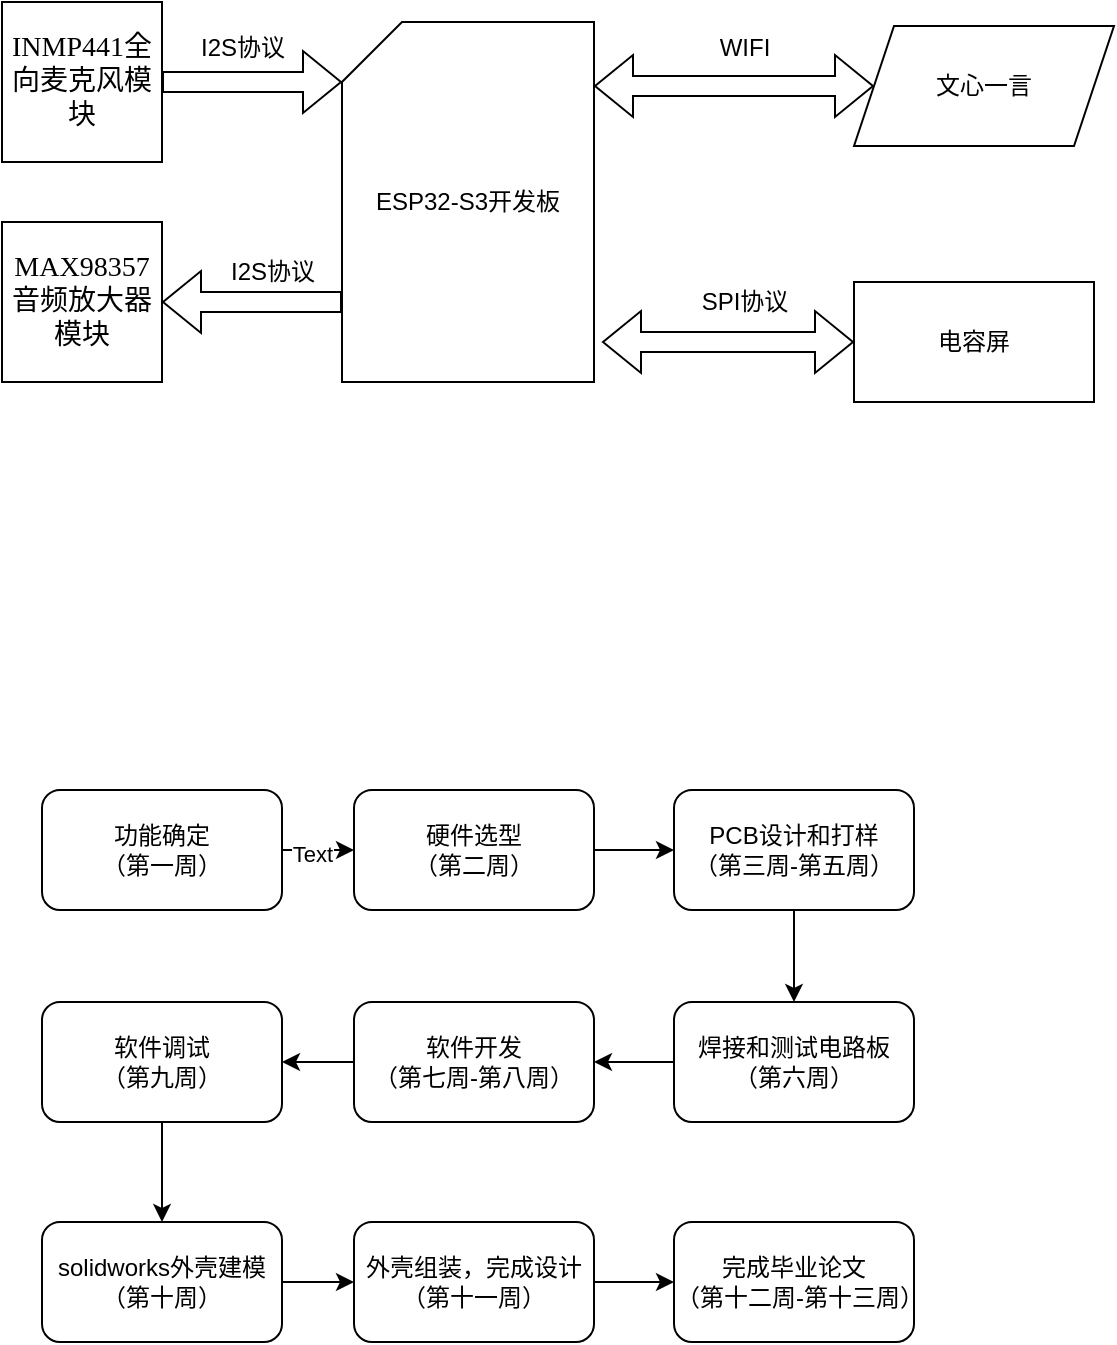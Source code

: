 <mxfile version="26.0.4">
  <diagram name="第 1 页" id="5_hrlgRrkxQNyP-M99RP">
    <mxGraphModel dx="868" dy="449" grid="1" gridSize="10" guides="1" tooltips="1" connect="1" arrows="1" fold="1" page="1" pageScale="1" pageWidth="827" pageHeight="1169" math="0" shadow="0">
      <root>
        <mxCell id="0" />
        <mxCell id="1" parent="0" />
        <mxCell id="xzWG090_1QoSRZAbisRV-2" value="ESP32-S3开发板" style="shape=card;whiteSpace=wrap;html=1;" vertex="1" parent="1">
          <mxGeometry x="280" y="170" width="126" height="180" as="geometry" />
        </mxCell>
        <mxCell id="xzWG090_1QoSRZAbisRV-3" value="文心一言" style="shape=parallelogram;perimeter=parallelogramPerimeter;whiteSpace=wrap;html=1;fixedSize=1;" vertex="1" parent="1">
          <mxGeometry x="536" y="172" width="130" height="60" as="geometry" />
        </mxCell>
        <mxCell id="xzWG090_1QoSRZAbisRV-10" value="" style="shape=flexArrow;endArrow=classic;startArrow=classic;html=1;rounded=0;entryX=0;entryY=0.5;entryDx=0;entryDy=0;" edge="1" parent="1" target="xzWG090_1QoSRZAbisRV-3">
          <mxGeometry width="100" height="100" relative="1" as="geometry">
            <mxPoint x="406" y="202" as="sourcePoint" />
            <mxPoint x="526" y="162" as="targetPoint" />
          </mxGeometry>
        </mxCell>
        <mxCell id="xzWG090_1QoSRZAbisRV-11" value="WIFI" style="text;html=1;align=center;verticalAlign=middle;resizable=0;points=[];autosize=1;strokeColor=none;fillColor=none;" vertex="1" parent="1">
          <mxGeometry x="456" y="168" width="50" height="30" as="geometry" />
        </mxCell>
        <mxCell id="xzWG090_1QoSRZAbisRV-13" value="&lt;p class=&quot;MsoNormal&quot;&gt;&lt;span style=&quot;mso-spacerun:&#39;yes&#39;;font-family:宋体;mso-ansi-font-weight:normal;&lt;br/&gt;mso-bidi-font-weight:bold;font-size:10.5pt;mso-font-kerning:1.0pt;&quot;&gt;&lt;font face=&quot;Times New Roman&quot;&gt;INMP441&lt;/font&gt;&lt;font face=&quot;宋体&quot;&gt;全向麦克风模块&lt;/font&gt;&lt;/span&gt;&lt;/p&gt;" style="whiteSpace=wrap;html=1;aspect=fixed;" vertex="1" parent="1">
          <mxGeometry x="110" y="160" width="80" height="80" as="geometry" />
        </mxCell>
        <mxCell id="xzWG090_1QoSRZAbisRV-14" value="&lt;p class=&quot;MsoNormal&quot;&gt;&lt;span style=&quot;mso-spacerun:&#39;yes&#39;;font-family:宋体;mso-ansi-font-weight:normal;&lt;br/&gt;mso-bidi-font-weight:bold;font-size:10.5pt;mso-font-kerning:1.0pt;&quot;&gt;&lt;font face=&quot;Times New Roman&quot;&gt;MAX98357&lt;/font&gt;&lt;font face=&quot;宋体&quot;&gt;音频放大器模块&lt;/font&gt;&lt;/span&gt;&lt;/p&gt;" style="whiteSpace=wrap;html=1;aspect=fixed;" vertex="1" parent="1">
          <mxGeometry x="110" y="270" width="80" height="80" as="geometry" />
        </mxCell>
        <mxCell id="xzWG090_1QoSRZAbisRV-16" value="" style="shape=flexArrow;endArrow=classic;html=1;rounded=0;exitX=1;exitY=0.5;exitDx=0;exitDy=0;entryX=0;entryY=0;entryDx=0;entryDy=30;entryPerimeter=0;" edge="1" parent="1" source="xzWG090_1QoSRZAbisRV-13" target="xzWG090_1QoSRZAbisRV-2">
          <mxGeometry width="50" height="50" relative="1" as="geometry">
            <mxPoint x="470" y="400" as="sourcePoint" />
            <mxPoint x="520" y="350" as="targetPoint" />
          </mxGeometry>
        </mxCell>
        <mxCell id="xzWG090_1QoSRZAbisRV-17" value="" style="shape=flexArrow;endArrow=classic;html=1;rounded=0;entryX=1;entryY=0.5;entryDx=0;entryDy=0;" edge="1" parent="1" target="xzWG090_1QoSRZAbisRV-14">
          <mxGeometry width="50" height="50" relative="1" as="geometry">
            <mxPoint x="280" y="310" as="sourcePoint" />
            <mxPoint x="414" y="410" as="targetPoint" />
          </mxGeometry>
        </mxCell>
        <mxCell id="xzWG090_1QoSRZAbisRV-18" value="I2S协议" style="text;html=1;align=center;verticalAlign=middle;resizable=0;points=[];autosize=1;strokeColor=none;fillColor=none;" vertex="1" parent="1">
          <mxGeometry x="195" y="168" width="70" height="30" as="geometry" />
        </mxCell>
        <mxCell id="xzWG090_1QoSRZAbisRV-19" value="I2S协议" style="text;html=1;align=center;verticalAlign=middle;resizable=0;points=[];autosize=1;strokeColor=none;fillColor=none;" vertex="1" parent="1">
          <mxGeometry x="210" y="280" width="70" height="30" as="geometry" />
        </mxCell>
        <mxCell id="xzWG090_1QoSRZAbisRV-21" value="电容屏" style="rounded=0;whiteSpace=wrap;html=1;" vertex="1" parent="1">
          <mxGeometry x="536" y="300" width="120" height="60" as="geometry" />
        </mxCell>
        <mxCell id="xzWG090_1QoSRZAbisRV-22" value="" style="shape=flexArrow;endArrow=classic;startArrow=classic;html=1;rounded=0;entryX=0;entryY=0.5;entryDx=0;entryDy=0;" edge="1" parent="1" target="xzWG090_1QoSRZAbisRV-21">
          <mxGeometry width="100" height="100" relative="1" as="geometry">
            <mxPoint x="410" y="330" as="sourcePoint" />
            <mxPoint x="460" y="230" as="targetPoint" />
          </mxGeometry>
        </mxCell>
        <mxCell id="xzWG090_1QoSRZAbisRV-23" value="SPI协议" style="text;html=1;align=center;verticalAlign=middle;resizable=0;points=[];autosize=1;strokeColor=none;fillColor=none;" vertex="1" parent="1">
          <mxGeometry x="446" y="295" width="70" height="30" as="geometry" />
        </mxCell>
        <mxCell id="xzWG090_1QoSRZAbisRV-30" value="" style="edgeStyle=orthogonalEdgeStyle;rounded=0;orthogonalLoop=1;jettySize=auto;html=1;" edge="1" parent="1" source="xzWG090_1QoSRZAbisRV-26" target="xzWG090_1QoSRZAbisRV-29">
          <mxGeometry relative="1" as="geometry" />
        </mxCell>
        <mxCell id="xzWG090_1QoSRZAbisRV-43" value="Text" style="edgeLabel;html=1;align=center;verticalAlign=middle;resizable=0;points=[];" vertex="1" connectable="0" parent="xzWG090_1QoSRZAbisRV-30">
          <mxGeometry x="-0.326" y="-2" relative="1" as="geometry">
            <mxPoint as="offset" />
          </mxGeometry>
        </mxCell>
        <mxCell id="xzWG090_1QoSRZAbisRV-26" value="功能确定&lt;div&gt;（第一周）&lt;/div&gt;" style="rounded=1;whiteSpace=wrap;html=1;" vertex="1" parent="1">
          <mxGeometry x="130" y="554" width="120" height="60" as="geometry" />
        </mxCell>
        <mxCell id="xzWG090_1QoSRZAbisRV-32" value="" style="edgeStyle=orthogonalEdgeStyle;rounded=0;orthogonalLoop=1;jettySize=auto;html=1;" edge="1" parent="1" source="xzWG090_1QoSRZAbisRV-29" target="xzWG090_1QoSRZAbisRV-31">
          <mxGeometry relative="1" as="geometry" />
        </mxCell>
        <mxCell id="xzWG090_1QoSRZAbisRV-29" value="硬件选型&lt;div&gt;（第二周）&lt;/div&gt;" style="rounded=1;whiteSpace=wrap;html=1;" vertex="1" parent="1">
          <mxGeometry x="286" y="554" width="120" height="60" as="geometry" />
        </mxCell>
        <mxCell id="xzWG090_1QoSRZAbisRV-34" value="" style="edgeStyle=orthogonalEdgeStyle;rounded=0;orthogonalLoop=1;jettySize=auto;html=1;" edge="1" parent="1" source="xzWG090_1QoSRZAbisRV-31" target="xzWG090_1QoSRZAbisRV-33">
          <mxGeometry relative="1" as="geometry" />
        </mxCell>
        <mxCell id="xzWG090_1QoSRZAbisRV-31" value="PCB设计和打样&lt;div&gt;（第三周-第五周）&lt;/div&gt;" style="rounded=1;whiteSpace=wrap;html=1;" vertex="1" parent="1">
          <mxGeometry x="446" y="554" width="120" height="60" as="geometry" />
        </mxCell>
        <mxCell id="xzWG090_1QoSRZAbisRV-36" value="" style="edgeStyle=orthogonalEdgeStyle;rounded=0;orthogonalLoop=1;jettySize=auto;html=1;" edge="1" parent="1" source="xzWG090_1QoSRZAbisRV-33" target="xzWG090_1QoSRZAbisRV-35">
          <mxGeometry relative="1" as="geometry" />
        </mxCell>
        <mxCell id="xzWG090_1QoSRZAbisRV-33" value="焊接和测试电路板&lt;div&gt;（第六周）&lt;/div&gt;" style="rounded=1;whiteSpace=wrap;html=1;" vertex="1" parent="1">
          <mxGeometry x="446" y="660" width="120" height="60" as="geometry" />
        </mxCell>
        <mxCell id="xzWG090_1QoSRZAbisRV-38" value="" style="edgeStyle=orthogonalEdgeStyle;rounded=0;orthogonalLoop=1;jettySize=auto;html=1;" edge="1" parent="1" source="xzWG090_1QoSRZAbisRV-35" target="xzWG090_1QoSRZAbisRV-37">
          <mxGeometry relative="1" as="geometry" />
        </mxCell>
        <mxCell id="xzWG090_1QoSRZAbisRV-35" value="软件开发&lt;div&gt;（第七周-第八周）&lt;/div&gt;" style="rounded=1;whiteSpace=wrap;html=1;" vertex="1" parent="1">
          <mxGeometry x="286" y="660" width="120" height="60" as="geometry" />
        </mxCell>
        <mxCell id="xzWG090_1QoSRZAbisRV-40" value="" style="edgeStyle=orthogonalEdgeStyle;rounded=0;orthogonalLoop=1;jettySize=auto;html=1;" edge="1" parent="1" source="xzWG090_1QoSRZAbisRV-37" target="xzWG090_1QoSRZAbisRV-39">
          <mxGeometry relative="1" as="geometry" />
        </mxCell>
        <mxCell id="xzWG090_1QoSRZAbisRV-37" value="软件调试&lt;div&gt;（第九周）&lt;/div&gt;" style="rounded=1;whiteSpace=wrap;html=1;" vertex="1" parent="1">
          <mxGeometry x="130" y="660" width="120" height="60" as="geometry" />
        </mxCell>
        <mxCell id="xzWG090_1QoSRZAbisRV-42" value="" style="edgeStyle=orthogonalEdgeStyle;rounded=0;orthogonalLoop=1;jettySize=auto;html=1;" edge="1" parent="1" source="xzWG090_1QoSRZAbisRV-39" target="xzWG090_1QoSRZAbisRV-41">
          <mxGeometry relative="1" as="geometry" />
        </mxCell>
        <mxCell id="xzWG090_1QoSRZAbisRV-39" value="solidworks外壳建模&lt;div&gt;（第十周）&lt;/div&gt;" style="rounded=1;whiteSpace=wrap;html=1;" vertex="1" parent="1">
          <mxGeometry x="130" y="770" width="120" height="60" as="geometry" />
        </mxCell>
        <mxCell id="xzWG090_1QoSRZAbisRV-45" value="" style="edgeStyle=orthogonalEdgeStyle;rounded=0;orthogonalLoop=1;jettySize=auto;html=1;" edge="1" parent="1" source="xzWG090_1QoSRZAbisRV-41" target="xzWG090_1QoSRZAbisRV-44">
          <mxGeometry relative="1" as="geometry" />
        </mxCell>
        <mxCell id="xzWG090_1QoSRZAbisRV-41" value="外壳组装，完成设计&lt;div&gt;（第十一周）&lt;/div&gt;" style="rounded=1;whiteSpace=wrap;html=1;" vertex="1" parent="1">
          <mxGeometry x="286" y="770" width="120" height="60" as="geometry" />
        </mxCell>
        <mxCell id="xzWG090_1QoSRZAbisRV-44" value="完成毕业论文&lt;br&gt;&lt;div&gt;（第十二周-第十三周）&lt;/div&gt;" style="rounded=1;whiteSpace=wrap;html=1;" vertex="1" parent="1">
          <mxGeometry x="446" y="770" width="120" height="60" as="geometry" />
        </mxCell>
      </root>
    </mxGraphModel>
  </diagram>
</mxfile>
